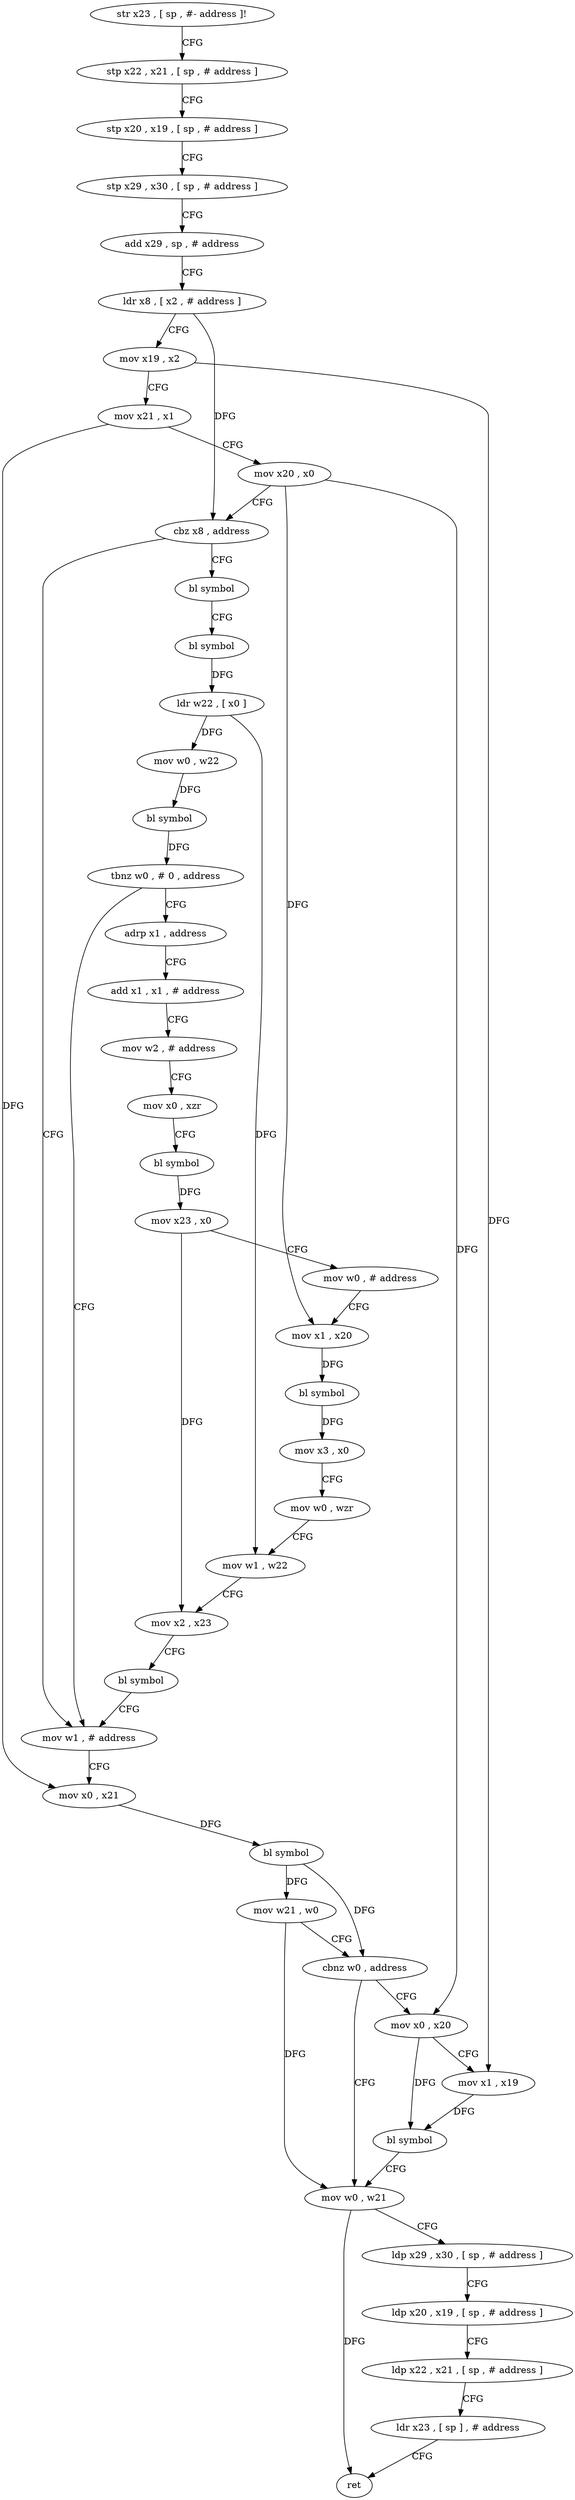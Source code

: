 digraph "func" {
"4209956" [label = "str x23 , [ sp , #- address ]!" ]
"4209960" [label = "stp x22 , x21 , [ sp , # address ]" ]
"4209964" [label = "stp x20 , x19 , [ sp , # address ]" ]
"4209968" [label = "stp x29 , x30 , [ sp , # address ]" ]
"4209972" [label = "add x29 , sp , # address" ]
"4209976" [label = "ldr x8 , [ x2 , # address ]" ]
"4209980" [label = "mov x19 , x2" ]
"4209984" [label = "mov x21 , x1" ]
"4209988" [label = "mov x20 , x0" ]
"4209992" [label = "cbz x8 , address" ]
"4210076" [label = "mov w1 , # address" ]
"4209996" [label = "bl symbol" ]
"4210080" [label = "mov x0 , x21" ]
"4210084" [label = "bl symbol" ]
"4210088" [label = "mov w21 , w0" ]
"4210092" [label = "cbnz w0 , address" ]
"4210108" [label = "mov w0 , w21" ]
"4210096" [label = "mov x0 , x20" ]
"4210000" [label = "bl symbol" ]
"4210004" [label = "ldr w22 , [ x0 ]" ]
"4210008" [label = "mov w0 , w22" ]
"4210012" [label = "bl symbol" ]
"4210016" [label = "tbnz w0 , # 0 , address" ]
"4210020" [label = "adrp x1 , address" ]
"4210112" [label = "ldp x29 , x30 , [ sp , # address ]" ]
"4210116" [label = "ldp x20 , x19 , [ sp , # address ]" ]
"4210120" [label = "ldp x22 , x21 , [ sp , # address ]" ]
"4210124" [label = "ldr x23 , [ sp ] , # address" ]
"4210128" [label = "ret" ]
"4210100" [label = "mov x1 , x19" ]
"4210104" [label = "bl symbol" ]
"4210024" [label = "add x1 , x1 , # address" ]
"4210028" [label = "mov w2 , # address" ]
"4210032" [label = "mov x0 , xzr" ]
"4210036" [label = "bl symbol" ]
"4210040" [label = "mov x23 , x0" ]
"4210044" [label = "mov w0 , # address" ]
"4210048" [label = "mov x1 , x20" ]
"4210052" [label = "bl symbol" ]
"4210056" [label = "mov x3 , x0" ]
"4210060" [label = "mov w0 , wzr" ]
"4210064" [label = "mov w1 , w22" ]
"4210068" [label = "mov x2 , x23" ]
"4210072" [label = "bl symbol" ]
"4209956" -> "4209960" [ label = "CFG" ]
"4209960" -> "4209964" [ label = "CFG" ]
"4209964" -> "4209968" [ label = "CFG" ]
"4209968" -> "4209972" [ label = "CFG" ]
"4209972" -> "4209976" [ label = "CFG" ]
"4209976" -> "4209980" [ label = "CFG" ]
"4209976" -> "4209992" [ label = "DFG" ]
"4209980" -> "4209984" [ label = "CFG" ]
"4209980" -> "4210100" [ label = "DFG" ]
"4209984" -> "4209988" [ label = "CFG" ]
"4209984" -> "4210080" [ label = "DFG" ]
"4209988" -> "4209992" [ label = "CFG" ]
"4209988" -> "4210096" [ label = "DFG" ]
"4209988" -> "4210048" [ label = "DFG" ]
"4209992" -> "4210076" [ label = "CFG" ]
"4209992" -> "4209996" [ label = "CFG" ]
"4210076" -> "4210080" [ label = "CFG" ]
"4209996" -> "4210000" [ label = "CFG" ]
"4210080" -> "4210084" [ label = "DFG" ]
"4210084" -> "4210088" [ label = "DFG" ]
"4210084" -> "4210092" [ label = "DFG" ]
"4210088" -> "4210092" [ label = "CFG" ]
"4210088" -> "4210108" [ label = "DFG" ]
"4210092" -> "4210108" [ label = "CFG" ]
"4210092" -> "4210096" [ label = "CFG" ]
"4210108" -> "4210112" [ label = "CFG" ]
"4210108" -> "4210128" [ label = "DFG" ]
"4210096" -> "4210100" [ label = "CFG" ]
"4210096" -> "4210104" [ label = "DFG" ]
"4210000" -> "4210004" [ label = "DFG" ]
"4210004" -> "4210008" [ label = "DFG" ]
"4210004" -> "4210064" [ label = "DFG" ]
"4210008" -> "4210012" [ label = "DFG" ]
"4210012" -> "4210016" [ label = "DFG" ]
"4210016" -> "4210076" [ label = "CFG" ]
"4210016" -> "4210020" [ label = "CFG" ]
"4210020" -> "4210024" [ label = "CFG" ]
"4210112" -> "4210116" [ label = "CFG" ]
"4210116" -> "4210120" [ label = "CFG" ]
"4210120" -> "4210124" [ label = "CFG" ]
"4210124" -> "4210128" [ label = "CFG" ]
"4210100" -> "4210104" [ label = "DFG" ]
"4210104" -> "4210108" [ label = "CFG" ]
"4210024" -> "4210028" [ label = "CFG" ]
"4210028" -> "4210032" [ label = "CFG" ]
"4210032" -> "4210036" [ label = "CFG" ]
"4210036" -> "4210040" [ label = "DFG" ]
"4210040" -> "4210044" [ label = "CFG" ]
"4210040" -> "4210068" [ label = "DFG" ]
"4210044" -> "4210048" [ label = "CFG" ]
"4210048" -> "4210052" [ label = "DFG" ]
"4210052" -> "4210056" [ label = "DFG" ]
"4210056" -> "4210060" [ label = "CFG" ]
"4210060" -> "4210064" [ label = "CFG" ]
"4210064" -> "4210068" [ label = "CFG" ]
"4210068" -> "4210072" [ label = "CFG" ]
"4210072" -> "4210076" [ label = "CFG" ]
}
